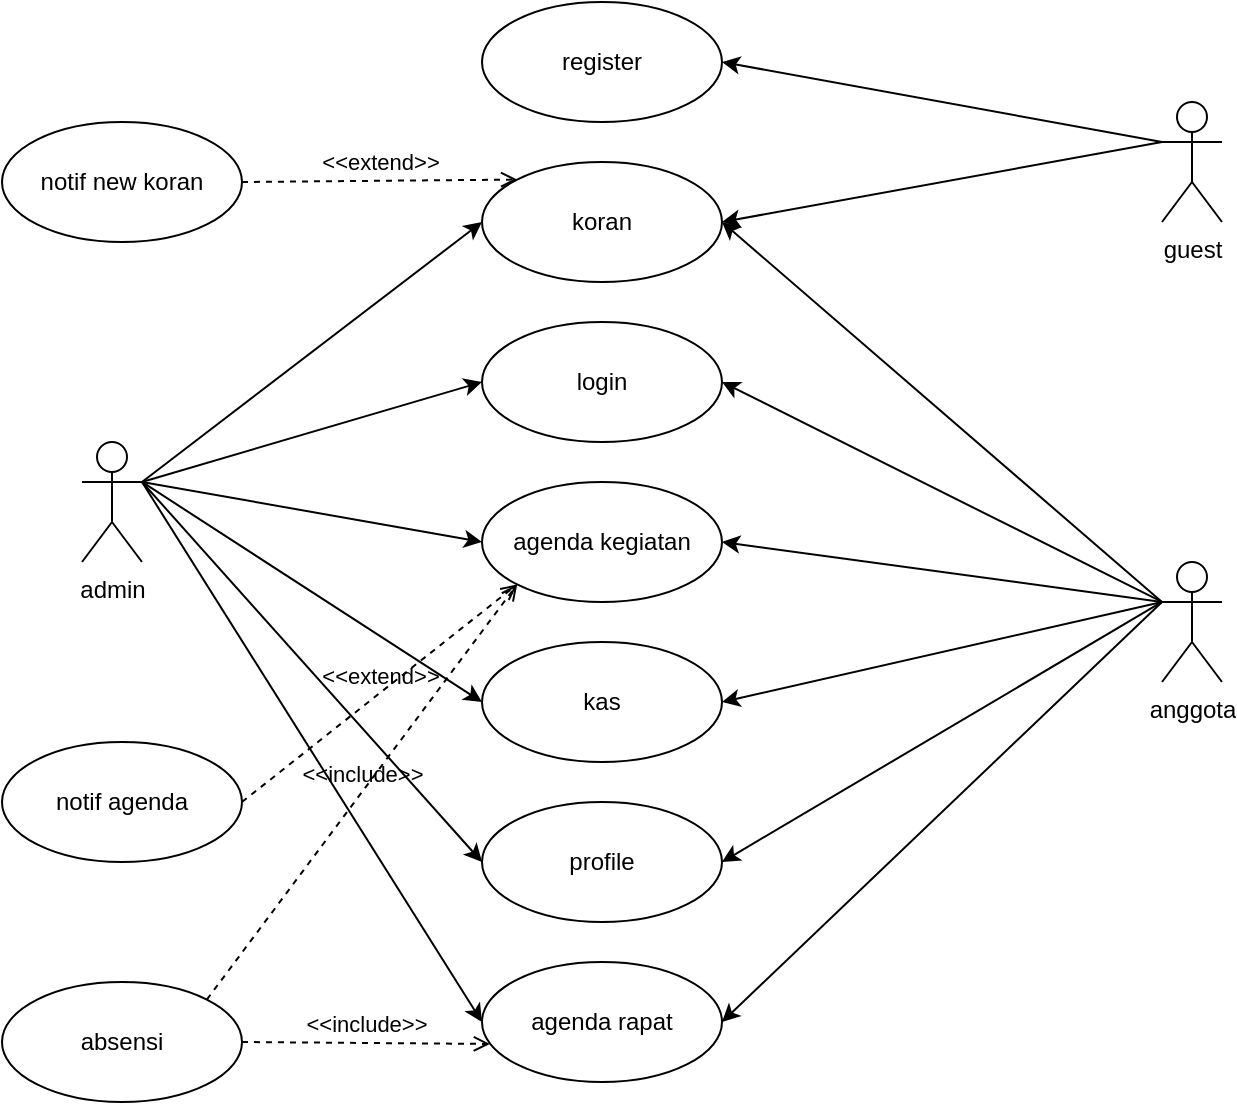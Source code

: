 <mxfile version="20.1.1" type="github">
  <diagram id="aXZYMpaT6Sw9c3EChMU0" name="Page-1">
    <mxGraphModel dx="1422" dy="762" grid="0" gridSize="10" guides="1" tooltips="1" connect="1" arrows="1" fold="1" page="1" pageScale="1" pageWidth="850" pageHeight="1100" math="0" shadow="0">
      <root>
        <mxCell id="0" />
        <mxCell id="1" parent="0" />
        <object label="admin" id="RS1GWLnvRj3Vlx0Rr_1D-2">
          <mxCell style="shape=umlActor;verticalLabelPosition=bottom;verticalAlign=top;html=1;" parent="1" vertex="1">
            <mxGeometry x="160" y="320" width="30" height="60" as="geometry" />
          </mxCell>
        </object>
        <mxCell id="RS1GWLnvRj3Vlx0Rr_1D-3" value="koran" style="ellipse;whiteSpace=wrap;html=1;" parent="1" vertex="1">
          <mxGeometry x="360" y="180" width="120" height="60" as="geometry" />
        </mxCell>
        <object label="guest" id="RS1GWLnvRj3Vlx0Rr_1D-4">
          <mxCell style="shape=umlActor;verticalLabelPosition=bottom;verticalAlign=top;html=1;" parent="1" vertex="1">
            <mxGeometry x="700" y="150" width="30" height="60" as="geometry" />
          </mxCell>
        </object>
        <object label="anggota" id="RS1GWLnvRj3Vlx0Rr_1D-5">
          <mxCell style="shape=umlActor;verticalLabelPosition=bottom;verticalAlign=top;html=1;" parent="1" vertex="1">
            <mxGeometry x="700" y="380" width="30" height="60" as="geometry" />
          </mxCell>
        </object>
        <mxCell id="RS1GWLnvRj3Vlx0Rr_1D-6" value="register" style="ellipse;whiteSpace=wrap;html=1;" parent="1" vertex="1">
          <mxGeometry x="360" y="100" width="120" height="60" as="geometry" />
        </mxCell>
        <mxCell id="RS1GWLnvRj3Vlx0Rr_1D-7" value="login" style="ellipse;whiteSpace=wrap;html=1;" parent="1" vertex="1">
          <mxGeometry x="360" y="260" width="120" height="60" as="geometry" />
        </mxCell>
        <mxCell id="RS1GWLnvRj3Vlx0Rr_1D-8" value="" style="endArrow=classic;html=1;rounded=0;exitX=1;exitY=0.333;exitDx=0;exitDy=0;exitPerimeter=0;entryX=0;entryY=0.5;entryDx=0;entryDy=0;" parent="1" source="RS1GWLnvRj3Vlx0Rr_1D-2" target="RS1GWLnvRj3Vlx0Rr_1D-3" edge="1">
          <mxGeometry width="50" height="50" relative="1" as="geometry">
            <mxPoint x="480" y="430" as="sourcePoint" />
            <mxPoint x="530" y="380" as="targetPoint" />
          </mxGeometry>
        </mxCell>
        <mxCell id="RS1GWLnvRj3Vlx0Rr_1D-10" value="" style="endArrow=classic;html=1;rounded=0;exitX=1;exitY=0.333;exitDx=0;exitDy=0;exitPerimeter=0;entryX=0;entryY=0.5;entryDx=0;entryDy=0;" parent="1" source="RS1GWLnvRj3Vlx0Rr_1D-2" target="RS1GWLnvRj3Vlx0Rr_1D-7" edge="1">
          <mxGeometry width="50" height="50" relative="1" as="geometry">
            <mxPoint x="480" y="430" as="sourcePoint" />
            <mxPoint x="530" y="380" as="targetPoint" />
          </mxGeometry>
        </mxCell>
        <mxCell id="RS1GWLnvRj3Vlx0Rr_1D-11" value="" style="endArrow=classic;html=1;rounded=0;entryX=1;entryY=0.5;entryDx=0;entryDy=0;exitX=0;exitY=0.333;exitDx=0;exitDy=0;exitPerimeter=0;" parent="1" source="RS1GWLnvRj3Vlx0Rr_1D-4" target="RS1GWLnvRj3Vlx0Rr_1D-3" edge="1">
          <mxGeometry width="50" height="50" relative="1" as="geometry">
            <mxPoint x="790" y="90" as="sourcePoint" />
            <mxPoint x="500" y="240" as="targetPoint" />
          </mxGeometry>
        </mxCell>
        <mxCell id="RS1GWLnvRj3Vlx0Rr_1D-12" value="" style="endArrow=classic;html=1;rounded=0;exitX=0;exitY=0.333;exitDx=0;exitDy=0;exitPerimeter=0;entryX=1;entryY=0.5;entryDx=0;entryDy=0;" parent="1" source="RS1GWLnvRj3Vlx0Rr_1D-5" target="RS1GWLnvRj3Vlx0Rr_1D-3" edge="1">
          <mxGeometry width="50" height="50" relative="1" as="geometry">
            <mxPoint x="245" y="270" as="sourcePoint" />
            <mxPoint x="530" y="260" as="targetPoint" />
          </mxGeometry>
        </mxCell>
        <mxCell id="RS1GWLnvRj3Vlx0Rr_1D-13" value="" style="endArrow=classic;html=1;rounded=0;entryX=1;entryY=0.5;entryDx=0;entryDy=0;exitX=0;exitY=0.333;exitDx=0;exitDy=0;exitPerimeter=0;" parent="1" source="RS1GWLnvRj3Vlx0Rr_1D-4" target="RS1GWLnvRj3Vlx0Rr_1D-6" edge="1">
          <mxGeometry width="50" height="50" relative="1" as="geometry">
            <mxPoint x="790" y="90" as="sourcePoint" />
            <mxPoint x="540" y="270" as="targetPoint" />
          </mxGeometry>
        </mxCell>
        <mxCell id="RS1GWLnvRj3Vlx0Rr_1D-14" value="" style="endArrow=classic;html=1;rounded=0;entryX=1;entryY=0.5;entryDx=0;entryDy=0;exitX=0;exitY=0.333;exitDx=0;exitDy=0;exitPerimeter=0;" parent="1" source="RS1GWLnvRj3Vlx0Rr_1D-5" target="RS1GWLnvRj3Vlx0Rr_1D-7" edge="1">
          <mxGeometry width="50" height="50" relative="1" as="geometry">
            <mxPoint x="790" y="270" as="sourcePoint" />
            <mxPoint x="470" y="260" as="targetPoint" />
          </mxGeometry>
        </mxCell>
        <mxCell id="2yxfPFKWOxzLdjYYYibj-4" value="agenda kegiatan" style="ellipse;whiteSpace=wrap;html=1;" parent="1" vertex="1">
          <mxGeometry x="360" y="340" width="120" height="60" as="geometry" />
        </mxCell>
        <mxCell id="2yxfPFKWOxzLdjYYYibj-5" value="" style="endArrow=classic;html=1;rounded=0;exitX=1;exitY=0.333;exitDx=0;exitDy=0;exitPerimeter=0;entryX=0;entryY=0.5;entryDx=0;entryDy=0;" parent="1" source="RS1GWLnvRj3Vlx0Rr_1D-2" target="2yxfPFKWOxzLdjYYYibj-4" edge="1">
          <mxGeometry width="50" height="50" relative="1" as="geometry">
            <mxPoint x="230" y="270" as="sourcePoint" />
            <mxPoint x="370" y="270" as="targetPoint" />
          </mxGeometry>
        </mxCell>
        <mxCell id="2yxfPFKWOxzLdjYYYibj-6" value="" style="endArrow=classic;html=1;rounded=0;exitX=0;exitY=0.333;exitDx=0;exitDy=0;exitPerimeter=0;entryX=1;entryY=0.5;entryDx=0;entryDy=0;" parent="1" source="RS1GWLnvRj3Vlx0Rr_1D-5" target="2yxfPFKWOxzLdjYYYibj-4" edge="1">
          <mxGeometry width="50" height="50" relative="1" as="geometry">
            <mxPoint x="240" y="280" as="sourcePoint" />
            <mxPoint x="380" y="280" as="targetPoint" />
          </mxGeometry>
        </mxCell>
        <mxCell id="2yxfPFKWOxzLdjYYYibj-7" value="kas" style="ellipse;whiteSpace=wrap;html=1;" parent="1" vertex="1">
          <mxGeometry x="360" y="420" width="120" height="60" as="geometry" />
        </mxCell>
        <mxCell id="2yxfPFKWOxzLdjYYYibj-8" value="" style="endArrow=classic;html=1;rounded=0;exitX=0;exitY=0.333;exitDx=0;exitDy=0;exitPerimeter=0;entryX=1;entryY=0.5;entryDx=0;entryDy=0;" parent="1" source="RS1GWLnvRj3Vlx0Rr_1D-5" target="2yxfPFKWOxzLdjYYYibj-7" edge="1">
          <mxGeometry width="50" height="50" relative="1" as="geometry">
            <mxPoint x="800" y="270" as="sourcePoint" />
            <mxPoint x="490" y="360" as="targetPoint" />
          </mxGeometry>
        </mxCell>
        <mxCell id="2yxfPFKWOxzLdjYYYibj-9" value="" style="endArrow=classic;html=1;rounded=0;exitX=1;exitY=0.333;exitDx=0;exitDy=0;exitPerimeter=0;entryX=0;entryY=0.5;entryDx=0;entryDy=0;" parent="1" source="RS1GWLnvRj3Vlx0Rr_1D-2" target="2yxfPFKWOxzLdjYYYibj-7" edge="1">
          <mxGeometry width="50" height="50" relative="1" as="geometry">
            <mxPoint x="230" y="270" as="sourcePoint" />
            <mxPoint x="370" y="360" as="targetPoint" />
          </mxGeometry>
        </mxCell>
        <mxCell id="2yxfPFKWOxzLdjYYYibj-10" value="notif new koran" style="ellipse;whiteSpace=wrap;html=1;" parent="1" vertex="1">
          <mxGeometry x="120" y="160" width="120" height="60" as="geometry" />
        </mxCell>
        <mxCell id="2yxfPFKWOxzLdjYYYibj-15" value="profile" style="ellipse;whiteSpace=wrap;html=1;" parent="1" vertex="1">
          <mxGeometry x="360" y="500" width="120" height="60" as="geometry" />
        </mxCell>
        <mxCell id="2yxfPFKWOxzLdjYYYibj-16" value="" style="endArrow=classic;html=1;rounded=0;exitX=0;exitY=0.333;exitDx=0;exitDy=0;exitPerimeter=0;entryX=1;entryY=0.5;entryDx=0;entryDy=0;" parent="1" source="RS1GWLnvRj3Vlx0Rr_1D-5" target="2yxfPFKWOxzLdjYYYibj-15" edge="1">
          <mxGeometry width="50" height="50" relative="1" as="geometry">
            <mxPoint x="800" y="270" as="sourcePoint" />
            <mxPoint x="490" y="460" as="targetPoint" />
          </mxGeometry>
        </mxCell>
        <mxCell id="2yxfPFKWOxzLdjYYYibj-17" value="" style="endArrow=classic;html=1;rounded=0;exitX=1;exitY=0.333;exitDx=0;exitDy=0;exitPerimeter=0;entryX=0;entryY=0.5;entryDx=0;entryDy=0;" parent="1" source="RS1GWLnvRj3Vlx0Rr_1D-2" target="2yxfPFKWOxzLdjYYYibj-15" edge="1">
          <mxGeometry width="50" height="50" relative="1" as="geometry">
            <mxPoint x="800" y="270" as="sourcePoint" />
            <mxPoint x="490" y="540" as="targetPoint" />
          </mxGeometry>
        </mxCell>
        <mxCell id="2yxfPFKWOxzLdjYYYibj-13" value="notif agenda" style="ellipse;whiteSpace=wrap;html=1;" parent="1" vertex="1">
          <mxGeometry x="120" y="470" width="120" height="60" as="geometry" />
        </mxCell>
        <mxCell id="74XPeT5ET6nRDHw4QpsN-2" value="&amp;lt;&amp;lt;extend&amp;gt;&amp;gt;" style="html=1;verticalAlign=bottom;labelBackgroundColor=none;endArrow=open;endFill=0;dashed=1;rounded=0;entryX=0;entryY=1;entryDx=0;entryDy=0;exitX=1;exitY=0.5;exitDx=0;exitDy=0;" edge="1" parent="1" source="2yxfPFKWOxzLdjYYYibj-13" target="2yxfPFKWOxzLdjYYYibj-4">
          <mxGeometry width="160" relative="1" as="geometry">
            <mxPoint x="420" y="300" as="sourcePoint" />
            <mxPoint x="580" y="300" as="targetPoint" />
          </mxGeometry>
        </mxCell>
        <mxCell id="74XPeT5ET6nRDHw4QpsN-3" value="agenda rapat" style="ellipse;whiteSpace=wrap;html=1;" vertex="1" parent="1">
          <mxGeometry x="360" y="580" width="120" height="60" as="geometry" />
        </mxCell>
        <mxCell id="74XPeT5ET6nRDHw4QpsN-4" value="" style="endArrow=classic;html=1;rounded=0;exitX=1;exitY=0.333;exitDx=0;exitDy=0;exitPerimeter=0;entryX=0;entryY=0.5;entryDx=0;entryDy=0;" edge="1" parent="1" source="RS1GWLnvRj3Vlx0Rr_1D-2" target="74XPeT5ET6nRDHw4QpsN-3">
          <mxGeometry width="50" height="50" relative="1" as="geometry">
            <mxPoint x="230" y="270" as="sourcePoint" />
            <mxPoint x="370" y="540" as="targetPoint" />
          </mxGeometry>
        </mxCell>
        <mxCell id="74XPeT5ET6nRDHw4QpsN-5" value="" style="endArrow=classic;html=1;rounded=0;exitX=0;exitY=0.333;exitDx=0;exitDy=0;exitPerimeter=0;entryX=1;entryY=0.5;entryDx=0;entryDy=0;" edge="1" parent="1" source="RS1GWLnvRj3Vlx0Rr_1D-5" target="74XPeT5ET6nRDHw4QpsN-3">
          <mxGeometry width="50" height="50" relative="1" as="geometry">
            <mxPoint x="240" y="280" as="sourcePoint" />
            <mxPoint x="380" y="550" as="targetPoint" />
          </mxGeometry>
        </mxCell>
        <mxCell id="74XPeT5ET6nRDHw4QpsN-6" value="absensi" style="ellipse;whiteSpace=wrap;html=1;" vertex="1" parent="1">
          <mxGeometry x="120" y="590" width="120" height="60" as="geometry" />
        </mxCell>
        <mxCell id="74XPeT5ET6nRDHw4QpsN-7" value="&amp;lt;&amp;lt;include&amp;gt;&amp;gt;" style="html=1;verticalAlign=bottom;labelBackgroundColor=none;endArrow=open;endFill=0;dashed=1;rounded=0;exitX=1;exitY=0.5;exitDx=0;exitDy=0;entryX=0.033;entryY=0.683;entryDx=0;entryDy=0;entryPerimeter=0;" edge="1" parent="1" source="74XPeT5ET6nRDHw4QpsN-6" target="74XPeT5ET6nRDHw4QpsN-3">
          <mxGeometry width="160" relative="1" as="geometry">
            <mxPoint x="420" y="400" as="sourcePoint" />
            <mxPoint x="580" y="400" as="targetPoint" />
          </mxGeometry>
        </mxCell>
        <mxCell id="74XPeT5ET6nRDHw4QpsN-8" value="&amp;lt;&amp;lt;extend&amp;gt;&amp;gt;" style="html=1;verticalAlign=bottom;labelBackgroundColor=none;endArrow=open;endFill=0;dashed=1;rounded=0;entryX=0;entryY=0;entryDx=0;entryDy=0;exitX=1;exitY=0.5;exitDx=0;exitDy=0;" edge="1" parent="1" source="2yxfPFKWOxzLdjYYYibj-10" target="RS1GWLnvRj3Vlx0Rr_1D-3">
          <mxGeometry width="160" relative="1" as="geometry">
            <mxPoint x="250" y="550" as="sourcePoint" />
            <mxPoint x="387.574" y="401.213" as="targetPoint" />
          </mxGeometry>
        </mxCell>
        <mxCell id="74XPeT5ET6nRDHw4QpsN-10" value="&amp;lt;&amp;lt;include&amp;gt;&amp;gt;" style="html=1;verticalAlign=bottom;labelBackgroundColor=none;endArrow=open;endFill=0;dashed=1;rounded=0;exitX=1;exitY=0;exitDx=0;exitDy=0;entryX=0;entryY=1;entryDx=0;entryDy=0;" edge="1" parent="1" source="74XPeT5ET6nRDHw4QpsN-6" target="2yxfPFKWOxzLdjYYYibj-4">
          <mxGeometry width="160" relative="1" as="geometry">
            <mxPoint x="250" y="630" as="sourcePoint" />
            <mxPoint x="373.96" y="630.98" as="targetPoint" />
          </mxGeometry>
        </mxCell>
      </root>
    </mxGraphModel>
  </diagram>
</mxfile>
